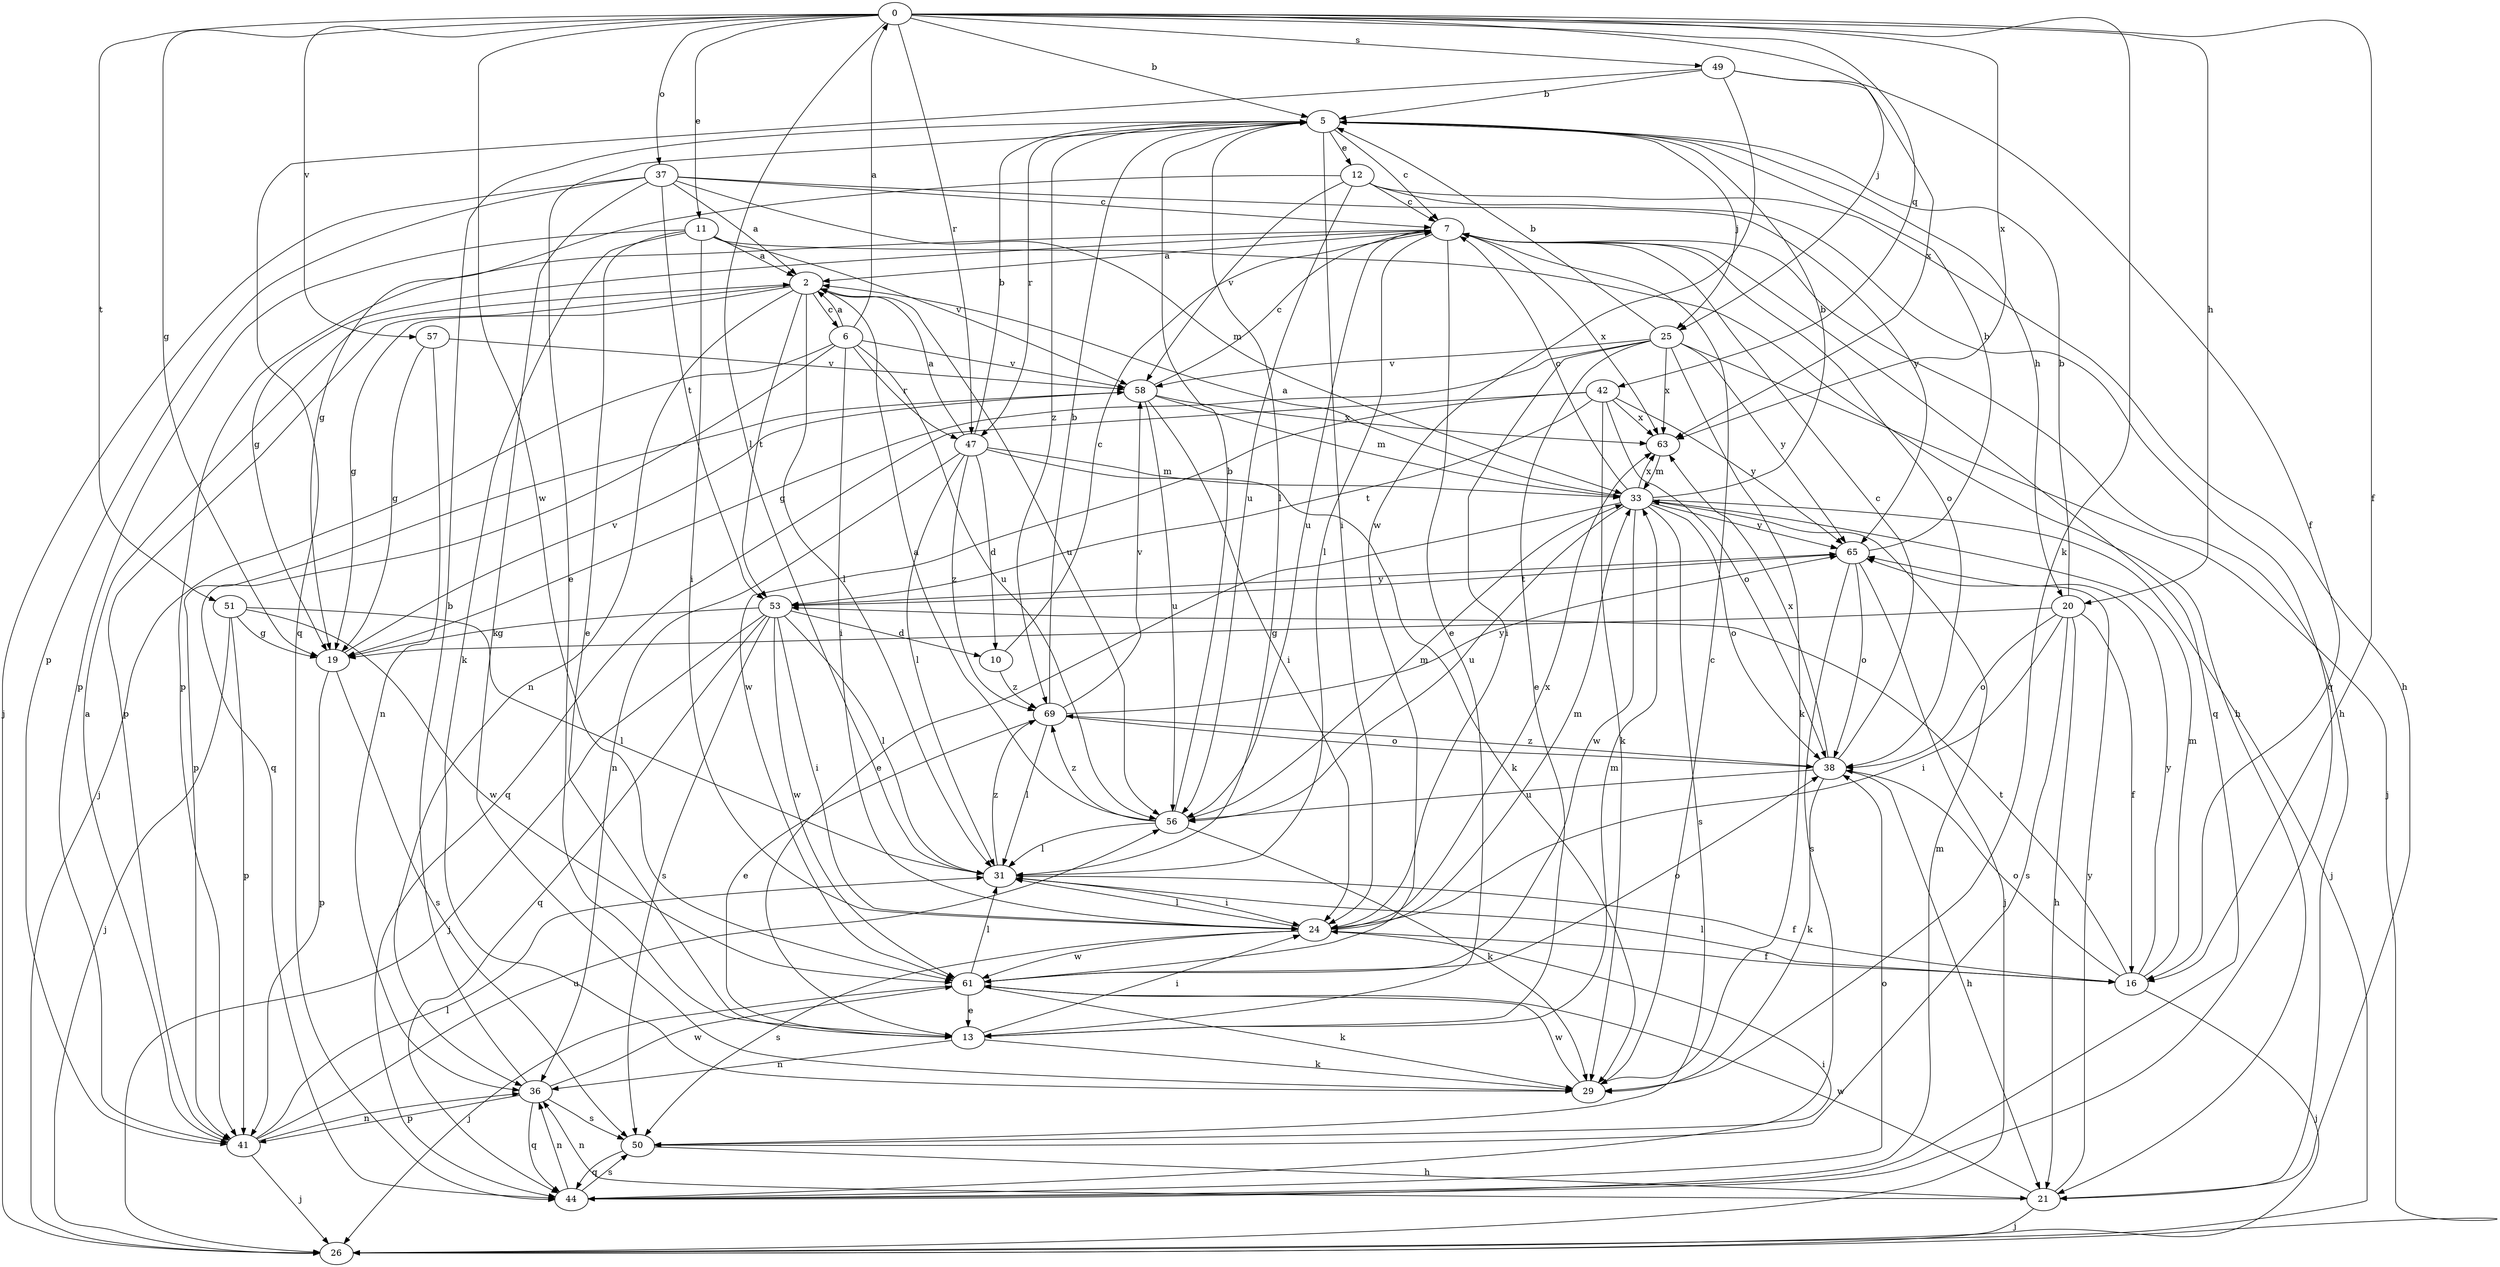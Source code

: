 strict digraph  {
0;
2;
5;
6;
7;
10;
11;
12;
13;
16;
19;
20;
21;
24;
25;
26;
29;
31;
33;
36;
37;
38;
41;
42;
44;
47;
49;
50;
51;
53;
56;
57;
58;
61;
63;
65;
69;
0 -> 5  [label=b];
0 -> 11  [label=e];
0 -> 16  [label=f];
0 -> 19  [label=g];
0 -> 20  [label=h];
0 -> 25  [label=j];
0 -> 29  [label=k];
0 -> 31  [label=l];
0 -> 37  [label=o];
0 -> 42  [label=q];
0 -> 47  [label=r];
0 -> 49  [label=s];
0 -> 51  [label=t];
0 -> 57  [label=v];
0 -> 61  [label=w];
0 -> 63  [label=x];
2 -> 6  [label=c];
2 -> 19  [label=g];
2 -> 31  [label=l];
2 -> 36  [label=n];
2 -> 41  [label=p];
2 -> 53  [label=t];
2 -> 56  [label=u];
5 -> 7  [label=c];
5 -> 12  [label=e];
5 -> 13  [label=e];
5 -> 20  [label=h];
5 -> 24  [label=i];
5 -> 25  [label=j];
5 -> 31  [label=l];
5 -> 47  [label=r];
5 -> 69  [label=z];
6 -> 0  [label=a];
6 -> 2  [label=a];
6 -> 24  [label=i];
6 -> 26  [label=j];
6 -> 44  [label=q];
6 -> 47  [label=r];
6 -> 56  [label=u];
6 -> 58  [label=v];
7 -> 2  [label=a];
7 -> 13  [label=e];
7 -> 19  [label=g];
7 -> 21  [label=h];
7 -> 31  [label=l];
7 -> 38  [label=o];
7 -> 41  [label=p];
7 -> 44  [label=q];
7 -> 56  [label=u];
7 -> 63  [label=x];
10 -> 7  [label=c];
10 -> 69  [label=z];
11 -> 2  [label=a];
11 -> 13  [label=e];
11 -> 21  [label=h];
11 -> 24  [label=i];
11 -> 29  [label=k];
11 -> 41  [label=p];
11 -> 58  [label=v];
12 -> 7  [label=c];
12 -> 19  [label=g];
12 -> 21  [label=h];
12 -> 44  [label=q];
12 -> 56  [label=u];
12 -> 58  [label=v];
13 -> 24  [label=i];
13 -> 29  [label=k];
13 -> 33  [label=m];
13 -> 36  [label=n];
16 -> 26  [label=j];
16 -> 31  [label=l];
16 -> 33  [label=m];
16 -> 38  [label=o];
16 -> 53  [label=t];
16 -> 65  [label=y];
19 -> 41  [label=p];
19 -> 50  [label=s];
19 -> 58  [label=v];
20 -> 5  [label=b];
20 -> 16  [label=f];
20 -> 19  [label=g];
20 -> 21  [label=h];
20 -> 24  [label=i];
20 -> 38  [label=o];
20 -> 50  [label=s];
21 -> 26  [label=j];
21 -> 36  [label=n];
21 -> 61  [label=w];
21 -> 65  [label=y];
24 -> 16  [label=f];
24 -> 31  [label=l];
24 -> 33  [label=m];
24 -> 50  [label=s];
24 -> 61  [label=w];
24 -> 63  [label=x];
25 -> 5  [label=b];
25 -> 13  [label=e];
25 -> 19  [label=g];
25 -> 24  [label=i];
25 -> 26  [label=j];
25 -> 29  [label=k];
25 -> 58  [label=v];
25 -> 63  [label=x];
25 -> 65  [label=y];
29 -> 7  [label=c];
29 -> 61  [label=w];
31 -> 16  [label=f];
31 -> 24  [label=i];
31 -> 69  [label=z];
33 -> 2  [label=a];
33 -> 5  [label=b];
33 -> 7  [label=c];
33 -> 13  [label=e];
33 -> 26  [label=j];
33 -> 38  [label=o];
33 -> 50  [label=s];
33 -> 56  [label=u];
33 -> 61  [label=w];
33 -> 63  [label=x];
33 -> 65  [label=y];
36 -> 5  [label=b];
36 -> 41  [label=p];
36 -> 44  [label=q];
36 -> 50  [label=s];
36 -> 61  [label=w];
37 -> 2  [label=a];
37 -> 7  [label=c];
37 -> 26  [label=j];
37 -> 29  [label=k];
37 -> 33  [label=m];
37 -> 41  [label=p];
37 -> 53  [label=t];
37 -> 65  [label=y];
38 -> 7  [label=c];
38 -> 21  [label=h];
38 -> 29  [label=k];
38 -> 56  [label=u];
38 -> 63  [label=x];
38 -> 69  [label=z];
41 -> 2  [label=a];
41 -> 26  [label=j];
41 -> 31  [label=l];
41 -> 36  [label=n];
41 -> 56  [label=u];
42 -> 29  [label=k];
42 -> 38  [label=o];
42 -> 44  [label=q];
42 -> 53  [label=t];
42 -> 61  [label=w];
42 -> 63  [label=x];
42 -> 65  [label=y];
44 -> 24  [label=i];
44 -> 33  [label=m];
44 -> 36  [label=n];
44 -> 38  [label=o];
44 -> 50  [label=s];
47 -> 2  [label=a];
47 -> 5  [label=b];
47 -> 10  [label=d];
47 -> 29  [label=k];
47 -> 31  [label=l];
47 -> 33  [label=m];
47 -> 36  [label=n];
47 -> 69  [label=z];
49 -> 5  [label=b];
49 -> 16  [label=f];
49 -> 44  [label=q];
49 -> 61  [label=w];
49 -> 63  [label=x];
50 -> 21  [label=h];
50 -> 44  [label=q];
51 -> 19  [label=g];
51 -> 26  [label=j];
51 -> 31  [label=l];
51 -> 41  [label=p];
51 -> 61  [label=w];
53 -> 10  [label=d];
53 -> 19  [label=g];
53 -> 24  [label=i];
53 -> 26  [label=j];
53 -> 31  [label=l];
53 -> 44  [label=q];
53 -> 50  [label=s];
53 -> 61  [label=w];
53 -> 65  [label=y];
56 -> 2  [label=a];
56 -> 5  [label=b];
56 -> 29  [label=k];
56 -> 31  [label=l];
56 -> 33  [label=m];
56 -> 69  [label=z];
57 -> 19  [label=g];
57 -> 36  [label=n];
57 -> 58  [label=v];
58 -> 7  [label=c];
58 -> 24  [label=i];
58 -> 33  [label=m];
58 -> 41  [label=p];
58 -> 56  [label=u];
58 -> 63  [label=x];
61 -> 13  [label=e];
61 -> 26  [label=j];
61 -> 29  [label=k];
61 -> 31  [label=l];
61 -> 38  [label=o];
63 -> 33  [label=m];
65 -> 5  [label=b];
65 -> 26  [label=j];
65 -> 38  [label=o];
65 -> 50  [label=s];
65 -> 53  [label=t];
69 -> 5  [label=b];
69 -> 13  [label=e];
69 -> 31  [label=l];
69 -> 38  [label=o];
69 -> 58  [label=v];
69 -> 65  [label=y];
}
